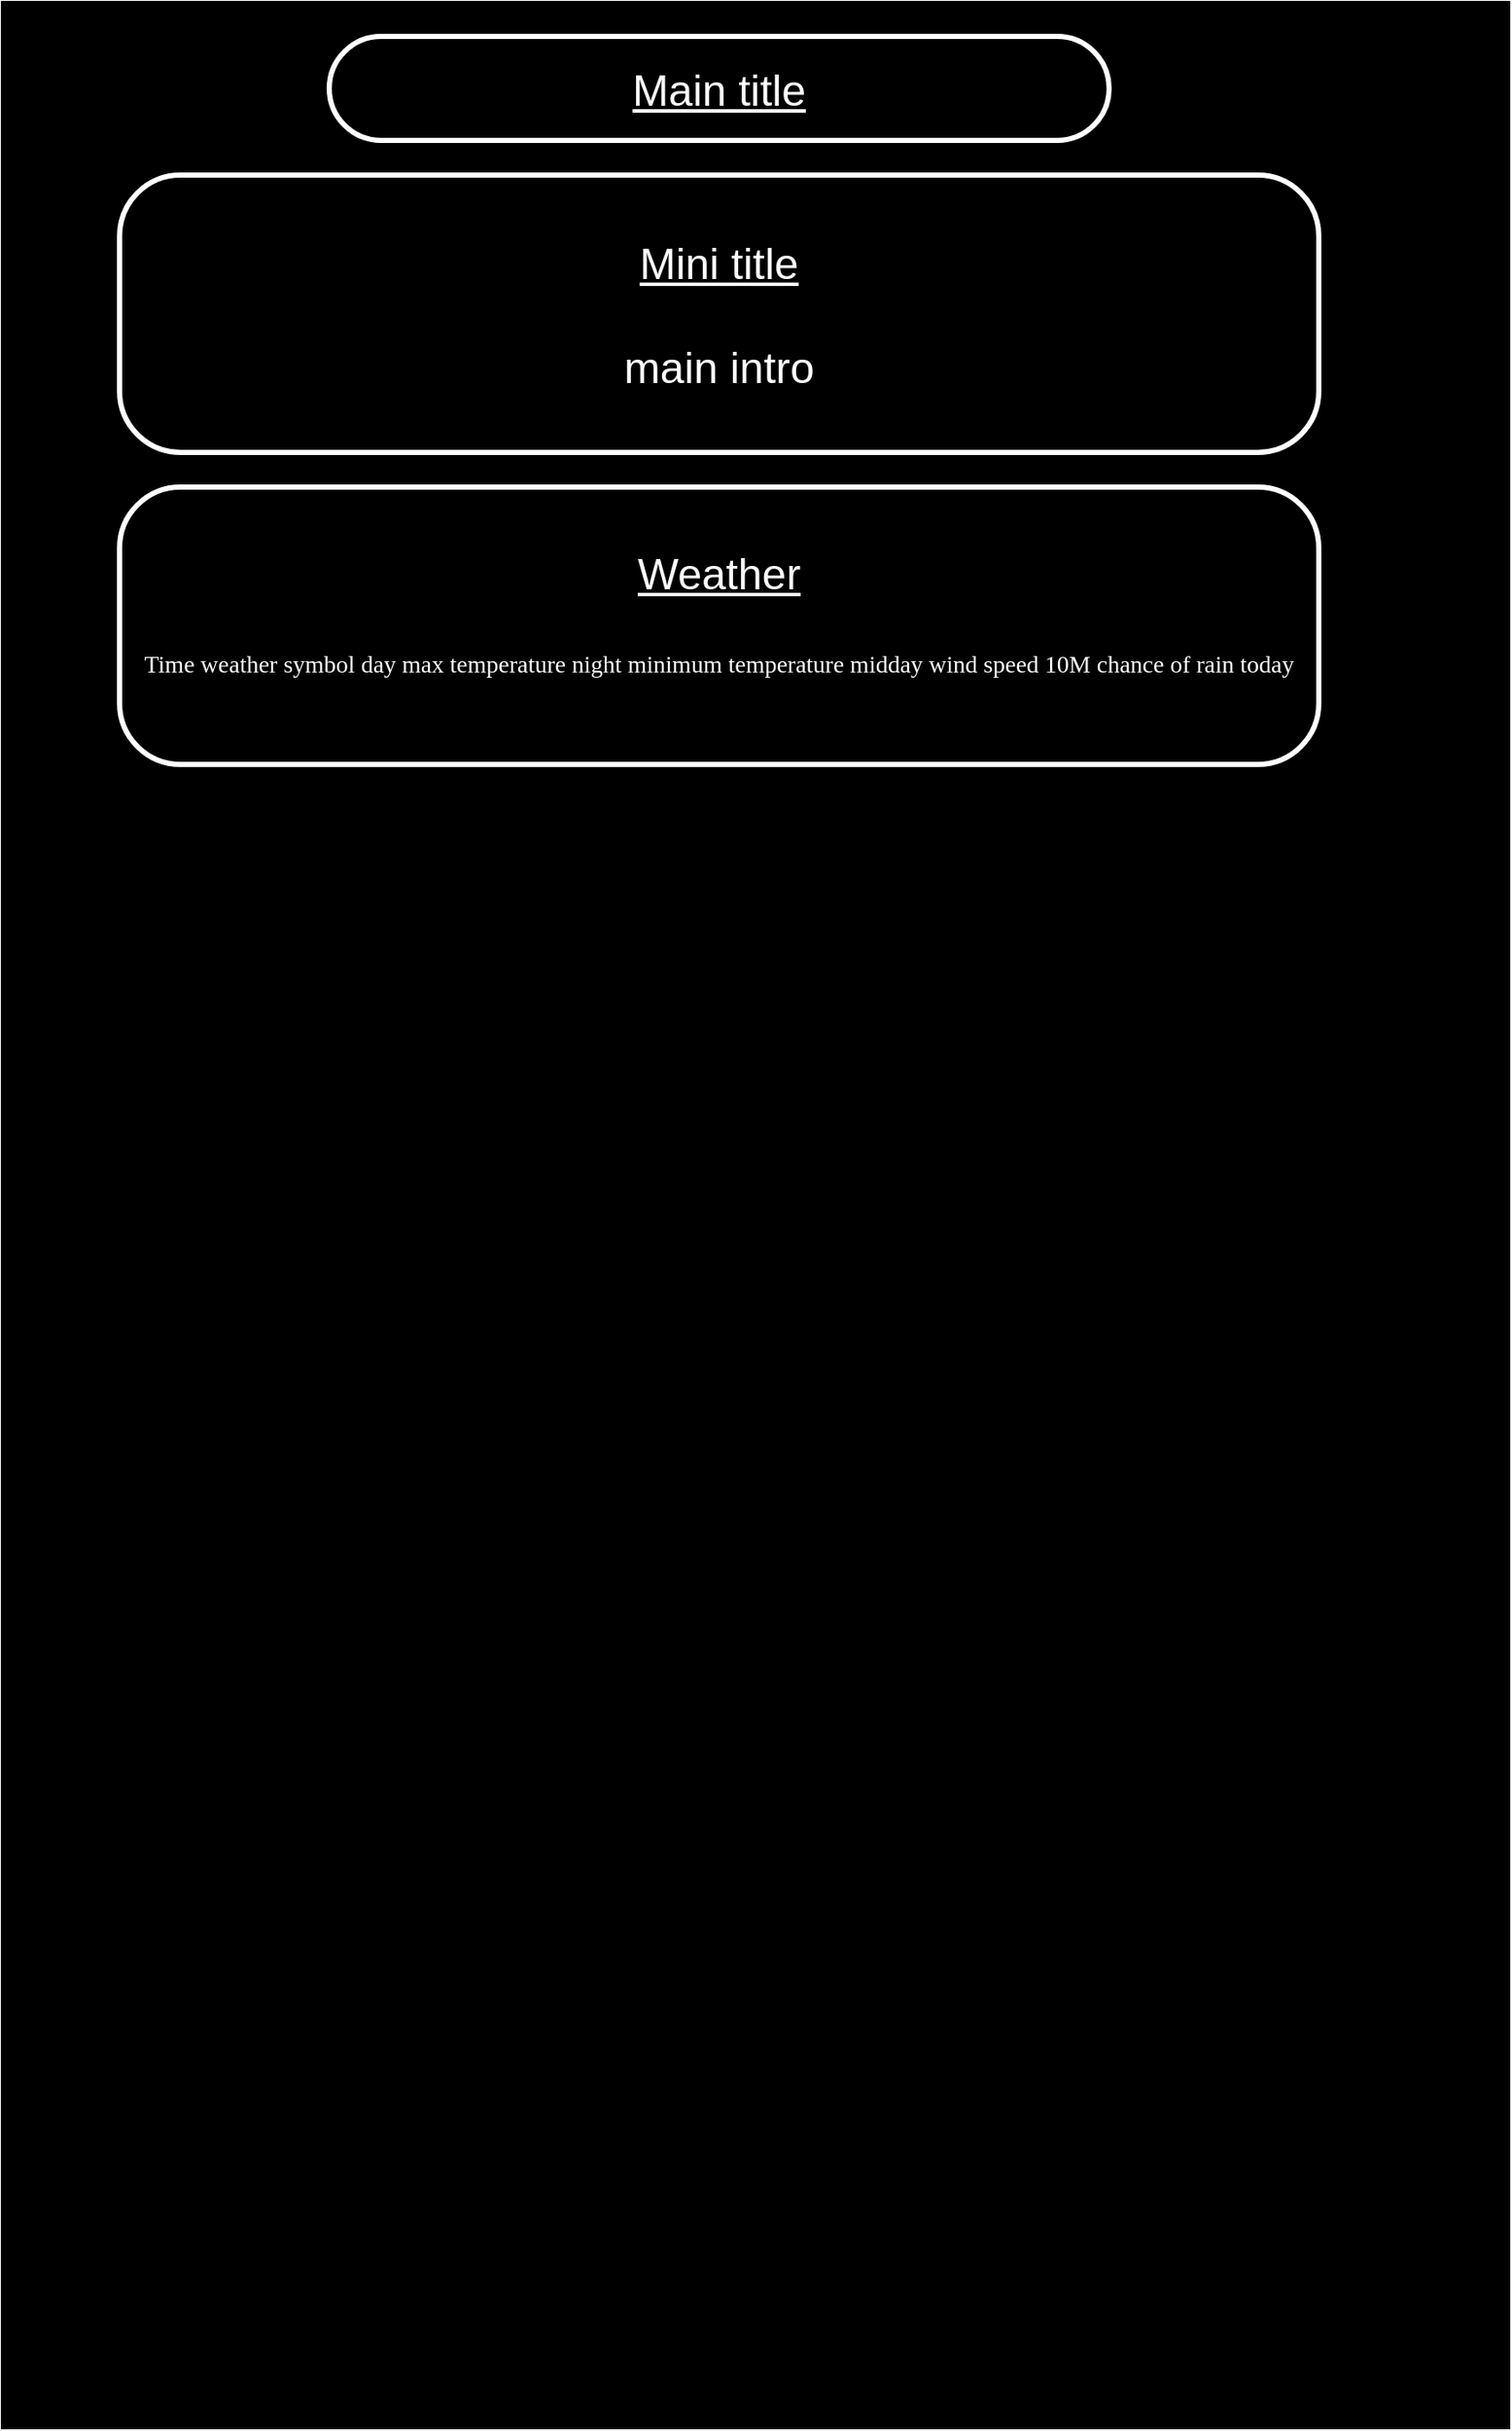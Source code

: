 <mxfile version="24.6.4" type="device">
  <diagram name="Page-1" id="NDXprihsREZ0YKIOsunx">
    <mxGraphModel dx="758" dy="1144" grid="1" gridSize="10" guides="1" tooltips="1" connect="1" arrows="1" fold="1" page="1" pageScale="1" pageWidth="827" pageHeight="1169" math="0" shadow="0">
      <root>
        <mxCell id="0" />
        <mxCell id="1" parent="0" />
        <mxCell id="n4D9ABptiNnmfn2cE1l5-2" value="" style="rounded=0;whiteSpace=wrap;html=1;fillColor=#000000;" vertex="1" parent="1">
          <mxGeometry width="870" height="1400" as="geometry" />
        </mxCell>
        <mxCell id="n4D9ABptiNnmfn2cE1l5-1" value="&lt;font style=&quot;font-size: 25px;&quot; color=&quot;#ffffff&quot;&gt;&lt;u&gt;Main title&lt;/u&gt;&lt;/font&gt;" style="rounded=1;whiteSpace=wrap;html=1;fillColor=#000000;strokeColor=#FFFFFF;strokeWidth=3;arcSize=50;" vertex="1" parent="1">
          <mxGeometry x="189" y="20" width="450" height="60" as="geometry" />
        </mxCell>
        <mxCell id="n4D9ABptiNnmfn2cE1l5-3" value="&lt;font style=&quot;font-size: 25px;&quot; color=&quot;#ffffff&quot;&gt;&lt;u&gt;Mini title&lt;/u&gt;&lt;/font&gt;&lt;div&gt;&lt;font style=&quot;font-size: 25px;&quot; color=&quot;#ffffff&quot;&gt;&lt;br&gt;&lt;/font&gt;&lt;/div&gt;&lt;div&gt;&lt;font style=&quot;font-size: 25px;&quot; color=&quot;#ffffff&quot;&gt;main intro&lt;/font&gt;&lt;/div&gt;" style="rounded=1;whiteSpace=wrap;html=1;fillColor=#000000;strokeColor=#FFFFFF;strokeWidth=3;arcSize=22;" vertex="1" parent="1">
          <mxGeometry x="68" y="100" width="692" height="160" as="geometry" />
        </mxCell>
        <mxCell id="n4D9ABptiNnmfn2cE1l5-4" value="&lt;font color=&quot;#ffffff&quot;&gt;&lt;span style=&quot;font-size: 25px;&quot;&gt;&lt;u&gt;Weather&lt;/u&gt;&lt;/span&gt;&lt;/font&gt;&lt;br&gt;&lt;div&gt;&lt;font style=&quot;font-size: 25px;&quot; color=&quot;#ffffff&quot;&gt;&lt;br&gt;&lt;/font&gt;&lt;/div&gt;&lt;div style=&quot;font-size: 14px;&quot;&gt;&lt;div style=&quot;background-color: rgb(0, 0, 0); color: rgb(255, 255, 255); align-items: center; display: flex; flex-flow: column wrap; gap: 1rem; justify-content: center; font-family: &amp;quot;Times New Roman&amp;quot;;&quot; class=&quot;column&quot;&gt;Time weather symbol day max temperature night minimum temperature midday wind speed 10M chance of rain today&lt;/div&gt;&lt;/div&gt;&lt;div&gt;&lt;br&gt;&lt;/div&gt;" style="rounded=1;whiteSpace=wrap;html=1;fillColor=#000000;strokeColor=#FFFFFF;strokeWidth=3;arcSize=22;" vertex="1" parent="1">
          <mxGeometry x="68" y="280" width="692" height="160" as="geometry" />
        </mxCell>
      </root>
    </mxGraphModel>
  </diagram>
</mxfile>
